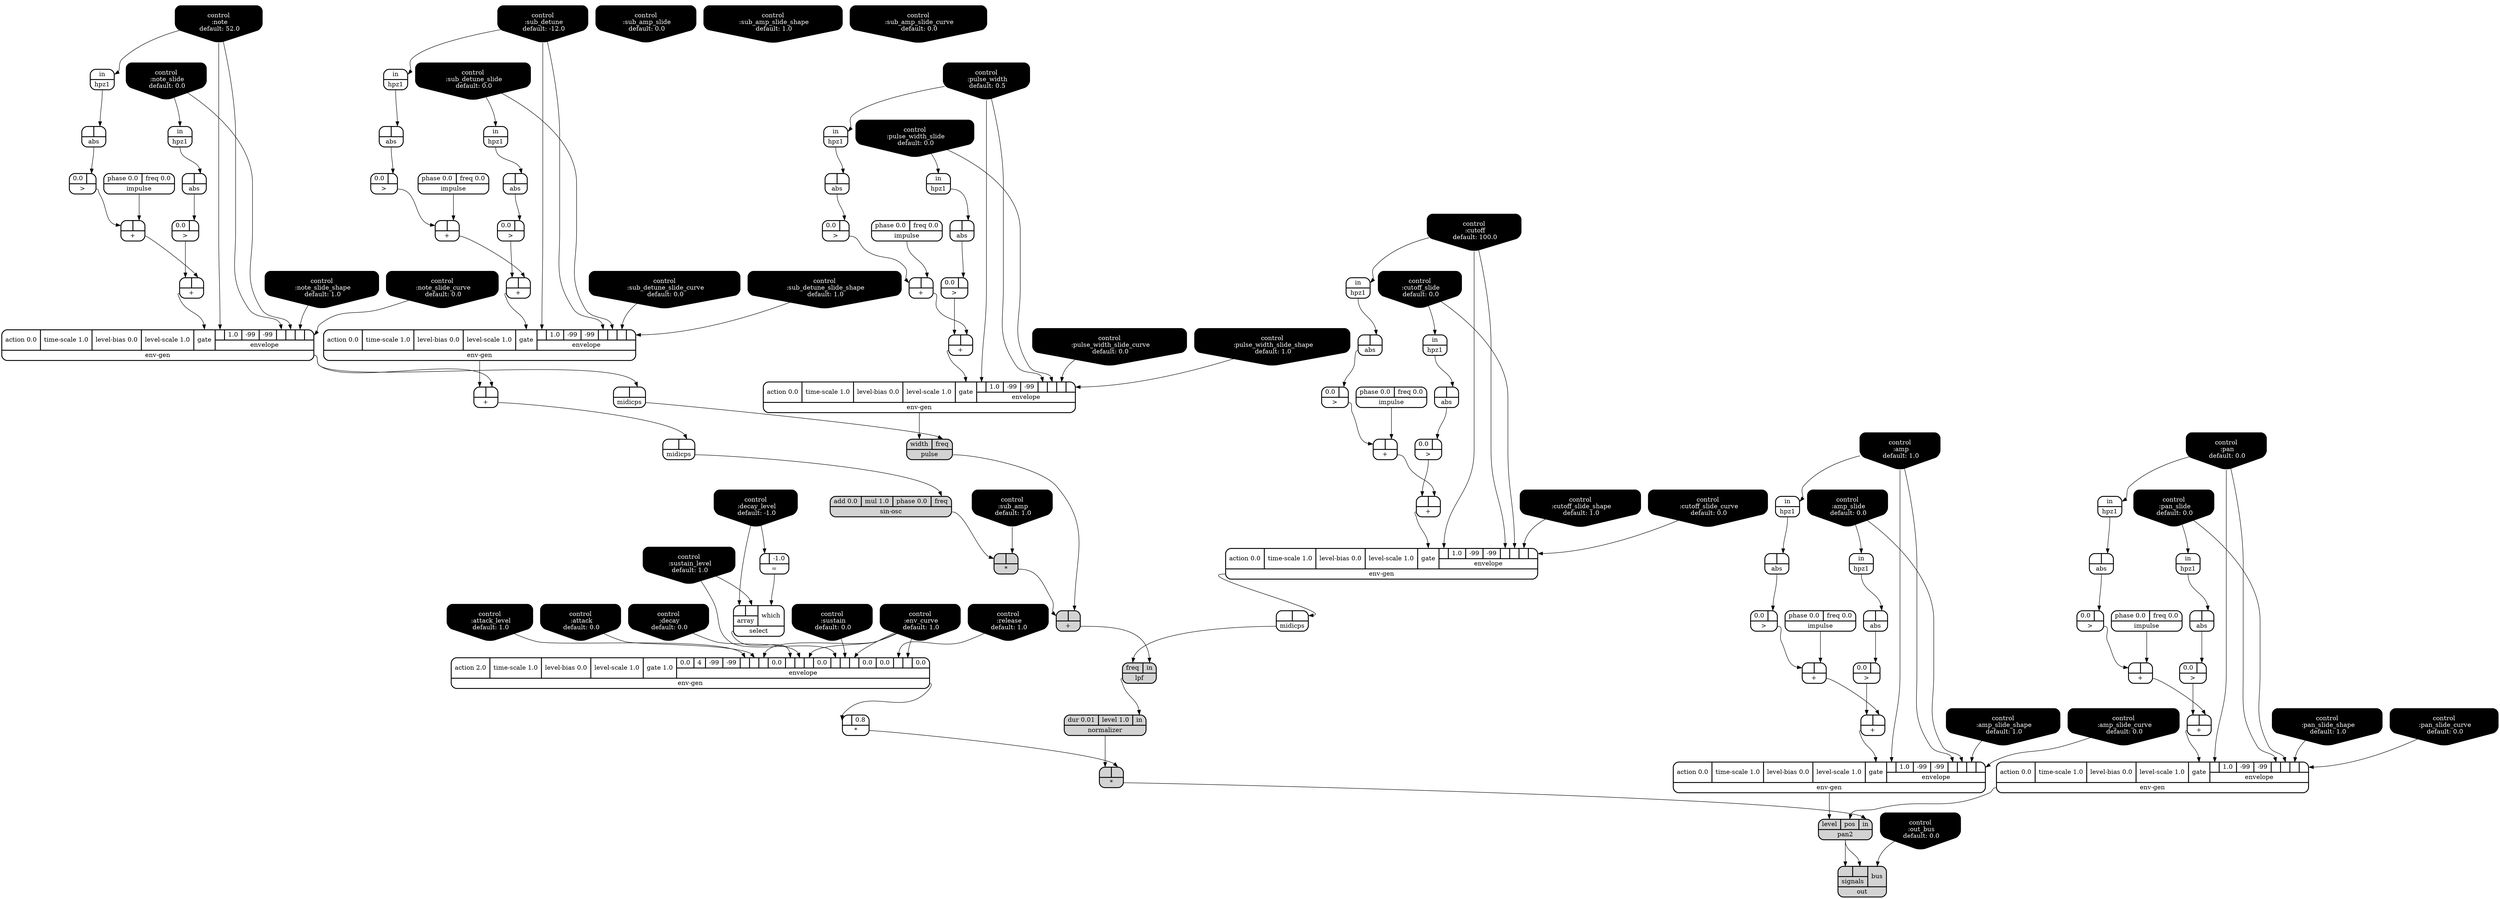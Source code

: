 digraph synthdef {
74 [label = "{{ <b> |<a> } |<__UG_NAME__>* }" style="filled, bold, rounded"  shape=record rankdir=LR];
89 [label = "{{ <b> |<a> 0.8} |<__UG_NAME__>* }" style="bold, rounded" shape=record rankdir=LR];
91 [label = "{{ <b> |<a> } |<__UG_NAME__>* }" style="filled, bold, rounded"  shape=record rankdir=LR];
43 [label = "{{ <b> |<a> } |<__UG_NAME__>+ }" style="bold, rounded" shape=record rankdir=LR];
47 [label = "{{ <b> |<a> } |<__UG_NAME__>+ }" style="bold, rounded" shape=record rankdir=LR];
54 [label = "{{ <b> |<a> } |<__UG_NAME__>+ }" style="bold, rounded" shape=record rankdir=LR];
58 [label = "{{ <b> |<a> } |<__UG_NAME__>+ }" style="bold, rounded" shape=record rankdir=LR];
65 [label = "{{ <b> |<a> } |<__UG_NAME__>+ }" style="bold, rounded" shape=record rankdir=LR];
69 [label = "{{ <b> |<a> } |<__UG_NAME__>+ }" style="bold, rounded" shape=record rankdir=LR];
71 [label = "{{ <b> |<a> } |<__UG_NAME__>+ }" style="bold, rounded" shape=record rankdir=LR];
75 [label = "{{ <b> |<a> } |<__UG_NAME__>+ }" style="filled, bold, rounded"  shape=record rankdir=LR];
80 [label = "{{ <b> |<a> } |<__UG_NAME__>+ }" style="bold, rounded" shape=record rankdir=LR];
84 [label = "{{ <b> |<a> } |<__UG_NAME__>+ }" style="bold, rounded" shape=record rankdir=LR];
99 [label = "{{ <b> |<a> } |<__UG_NAME__>+ }" style="bold, rounded" shape=record rankdir=LR];
103 [label = "{{ <b> |<a> } |<__UG_NAME__>+ }" style="bold, rounded" shape=record rankdir=LR];
106 [label = "{{ <b> |<a> } |<__UG_NAME__>+ }" style="bold, rounded" shape=record rankdir=LR];
110 [label = "{{ <b> |<a> } |<__UG_NAME__>+ }" style="bold, rounded" shape=record rankdir=LR];
37 [label = "{{ <b> |<a> -1.0} |<__UG_NAME__>= }" style="bold, rounded" shape=record rankdir=LR];
42 [label = "{{ <b> 0.0|<a> } |<__UG_NAME__>\> }" style="bold, rounded" shape=record rankdir=LR];
46 [label = "{{ <b> 0.0|<a> } |<__UG_NAME__>\> }" style="bold, rounded" shape=record rankdir=LR];
53 [label = "{{ <b> 0.0|<a> } |<__UG_NAME__>\> }" style="bold, rounded" shape=record rankdir=LR];
57 [label = "{{ <b> 0.0|<a> } |<__UG_NAME__>\> }" style="bold, rounded" shape=record rankdir=LR];
64 [label = "{{ <b> 0.0|<a> } |<__UG_NAME__>\> }" style="bold, rounded" shape=record rankdir=LR];
68 [label = "{{ <b> 0.0|<a> } |<__UG_NAME__>\> }" style="bold, rounded" shape=record rankdir=LR];
79 [label = "{{ <b> 0.0|<a> } |<__UG_NAME__>\> }" style="bold, rounded" shape=record rankdir=LR];
83 [label = "{{ <b> 0.0|<a> } |<__UG_NAME__>\> }" style="bold, rounded" shape=record rankdir=LR];
94 [label = "{{ <b> 0.0|<a> } |<__UG_NAME__>\> }" style="bold, rounded" shape=record rankdir=LR];
98 [label = "{{ <b> 0.0|<a> } |<__UG_NAME__>\> }" style="bold, rounded" shape=record rankdir=LR];
102 [label = "{{ <b> 0.0|<a> } |<__UG_NAME__>\> }" style="bold, rounded" shape=record rankdir=LR];
109 [label = "{{ <b> 0.0|<a> } |<__UG_NAME__>\> }" style="bold, rounded" shape=record rankdir=LR];
41 [label = "{{ <b> |<a> } |<__UG_NAME__>abs }" style="bold, rounded" shape=record rankdir=LR];
45 [label = "{{ <b> |<a> } |<__UG_NAME__>abs }" style="bold, rounded" shape=record rankdir=LR];
52 [label = "{{ <b> |<a> } |<__UG_NAME__>abs }" style="bold, rounded" shape=record rankdir=LR];
56 [label = "{{ <b> |<a> } |<__UG_NAME__>abs }" style="bold, rounded" shape=record rankdir=LR];
63 [label = "{{ <b> |<a> } |<__UG_NAME__>abs }" style="bold, rounded" shape=record rankdir=LR];
67 [label = "{{ <b> |<a> } |<__UG_NAME__>abs }" style="bold, rounded" shape=record rankdir=LR];
78 [label = "{{ <b> |<a> } |<__UG_NAME__>abs }" style="bold, rounded" shape=record rankdir=LR];
82 [label = "{{ <b> |<a> } |<__UG_NAME__>abs }" style="bold, rounded" shape=record rankdir=LR];
93 [label = "{{ <b> |<a> } |<__UG_NAME__>abs }" style="bold, rounded" shape=record rankdir=LR];
97 [label = "{{ <b> |<a> } |<__UG_NAME__>abs }" style="bold, rounded" shape=record rankdir=LR];
101 [label = "{{ <b> |<a> } |<__UG_NAME__>abs }" style="bold, rounded" shape=record rankdir=LR];
108 [label = "{{ <b> |<a> } |<__UG_NAME__>abs }" style="bold, rounded" shape=record rankdir=LR];
0 [label = "control
 :note
 default: 52.0" shape=invhouse style="rounded, filled, bold" fillcolor=black fontcolor=white ]; 
1 [label = "control
 :note_slide
 default: 0.0" shape=invhouse style="rounded, filled, bold" fillcolor=black fontcolor=white ]; 
2 [label = "control
 :note_slide_shape
 default: 1.0" shape=invhouse style="rounded, filled, bold" fillcolor=black fontcolor=white ]; 
3 [label = "control
 :note_slide_curve
 default: 0.0" shape=invhouse style="rounded, filled, bold" fillcolor=black fontcolor=white ]; 
4 [label = "control
 :amp
 default: 1.0" shape=invhouse style="rounded, filled, bold" fillcolor=black fontcolor=white ]; 
5 [label = "control
 :amp_slide
 default: 0.0" shape=invhouse style="rounded, filled, bold" fillcolor=black fontcolor=white ]; 
6 [label = "control
 :amp_slide_shape
 default: 1.0" shape=invhouse style="rounded, filled, bold" fillcolor=black fontcolor=white ]; 
7 [label = "control
 :amp_slide_curve
 default: 0.0" shape=invhouse style="rounded, filled, bold" fillcolor=black fontcolor=white ]; 
8 [label = "control
 :pan
 default: 0.0" shape=invhouse style="rounded, filled, bold" fillcolor=black fontcolor=white ]; 
9 [label = "control
 :pan_slide
 default: 0.0" shape=invhouse style="rounded, filled, bold" fillcolor=black fontcolor=white ]; 
10 [label = "control
 :pan_slide_shape
 default: 1.0" shape=invhouse style="rounded, filled, bold" fillcolor=black fontcolor=white ]; 
11 [label = "control
 :pan_slide_curve
 default: 0.0" shape=invhouse style="rounded, filled, bold" fillcolor=black fontcolor=white ]; 
12 [label = "control
 :attack
 default: 0.0" shape=invhouse style="rounded, filled, bold" fillcolor=black fontcolor=white ]; 
13 [label = "control
 :decay
 default: 0.0" shape=invhouse style="rounded, filled, bold" fillcolor=black fontcolor=white ]; 
14 [label = "control
 :sustain
 default: 0.0" shape=invhouse style="rounded, filled, bold" fillcolor=black fontcolor=white ]; 
15 [label = "control
 :release
 default: 1.0" shape=invhouse style="rounded, filled, bold" fillcolor=black fontcolor=white ]; 
16 [label = "control
 :attack_level
 default: 1.0" shape=invhouse style="rounded, filled, bold" fillcolor=black fontcolor=white ]; 
17 [label = "control
 :decay_level
 default: -1.0" shape=invhouse style="rounded, filled, bold" fillcolor=black fontcolor=white ]; 
18 [label = "control
 :sustain_level
 default: 1.0" shape=invhouse style="rounded, filled, bold" fillcolor=black fontcolor=white ]; 
19 [label = "control
 :env_curve
 default: 1.0" shape=invhouse style="rounded, filled, bold" fillcolor=black fontcolor=white ]; 
20 [label = "control
 :cutoff
 default: 100.0" shape=invhouse style="rounded, filled, bold" fillcolor=black fontcolor=white ]; 
21 [label = "control
 :cutoff_slide
 default: 0.0" shape=invhouse style="rounded, filled, bold" fillcolor=black fontcolor=white ]; 
22 [label = "control
 :cutoff_slide_shape
 default: 1.0" shape=invhouse style="rounded, filled, bold" fillcolor=black fontcolor=white ]; 
23 [label = "control
 :cutoff_slide_curve
 default: 0.0" shape=invhouse style="rounded, filled, bold" fillcolor=black fontcolor=white ]; 
24 [label = "control
 :pulse_width
 default: 0.5" shape=invhouse style="rounded, filled, bold" fillcolor=black fontcolor=white ]; 
25 [label = "control
 :pulse_width_slide
 default: 0.0" shape=invhouse style="rounded, filled, bold" fillcolor=black fontcolor=white ]; 
26 [label = "control
 :pulse_width_slide_shape
 default: 1.0" shape=invhouse style="rounded, filled, bold" fillcolor=black fontcolor=white ]; 
27 [label = "control
 :pulse_width_slide_curve
 default: 0.0" shape=invhouse style="rounded, filled, bold" fillcolor=black fontcolor=white ]; 
28 [label = "control
 :sub_amp
 default: 1.0" shape=invhouse style="rounded, filled, bold" fillcolor=black fontcolor=white ]; 
29 [label = "control
 :sub_amp_slide
 default: 0.0" shape=invhouse style="rounded, filled, bold" fillcolor=black fontcolor=white ]; 
30 [label = "control
 :sub_amp_slide_shape
 default: 1.0" shape=invhouse style="rounded, filled, bold" fillcolor=black fontcolor=white ]; 
31 [label = "control
 :sub_amp_slide_curve
 default: 0.0" shape=invhouse style="rounded, filled, bold" fillcolor=black fontcolor=white ]; 
32 [label = "control
 :sub_detune
 default: -12.0" shape=invhouse style="rounded, filled, bold" fillcolor=black fontcolor=white ]; 
33 [label = "control
 :sub_detune_slide
 default: 0.0" shape=invhouse style="rounded, filled, bold" fillcolor=black fontcolor=white ]; 
34 [label = "control
 :sub_detune_slide_shape
 default: 1.0" shape=invhouse style="rounded, filled, bold" fillcolor=black fontcolor=white ]; 
35 [label = "control
 :sub_detune_slide_curve
 default: 0.0" shape=invhouse style="rounded, filled, bold" fillcolor=black fontcolor=white ]; 
36 [label = "control
 :out_bus
 default: 0.0" shape=invhouse style="rounded, filled, bold" fillcolor=black fontcolor=white ]; 
48 [label = "{{ <action> action 0.0|<time____scale> time-scale 1.0|<level____bias> level-bias 0.0|<level____scale> level-scale 1.0|<gate> gate|{{<envelope___control___0>|1.0|-99|-99|<envelope___control___4>|<envelope___control___5>|<envelope___control___6>|<envelope___control___7>}|envelope}} |<__UG_NAME__>env-gen }" style="bold, rounded" shape=record rankdir=LR];
59 [label = "{{ <action> action 0.0|<time____scale> time-scale 1.0|<level____bias> level-bias 0.0|<level____scale> level-scale 1.0|<gate> gate|{{<envelope___control___0>|1.0|-99|-99|<envelope___control___4>|<envelope___control___5>|<envelope___control___6>|<envelope___control___7>}|envelope}} |<__UG_NAME__>env-gen }" style="bold, rounded" shape=record rankdir=LR];
70 [label = "{{ <action> action 0.0|<time____scale> time-scale 1.0|<level____bias> level-bias 0.0|<level____scale> level-scale 1.0|<gate> gate|{{<envelope___control___0>|1.0|-99|-99|<envelope___control___4>|<envelope___control___5>|<envelope___control___6>|<envelope___control___7>}|envelope}} |<__UG_NAME__>env-gen }" style="bold, rounded" shape=record rankdir=LR];
85 [label = "{{ <action> action 0.0|<time____scale> time-scale 1.0|<level____bias> level-bias 0.0|<level____scale> level-scale 1.0|<gate> gate|{{<envelope___control___0>|1.0|-99|-99|<envelope___control___4>|<envelope___control___5>|<envelope___control___6>|<envelope___control___7>}|envelope}} |<__UG_NAME__>env-gen }" style="bold, rounded" shape=record rankdir=LR];
88 [label = "{{ <action> action 2.0|<time____scale> time-scale 1.0|<level____bias> level-bias 0.0|<level____scale> level-scale 1.0|<gate> gate 1.0|{{0.0|4|-99|-99|<envelope___control___4>|<envelope___control___5>|<envelope___control___6>|0.0|<envelope___select___8>|<envelope___control___9>|<envelope___control___10>|0.0|<envelope___control___12>|<envelope___control___13>|<envelope___control___14>|0.0|0.0|<envelope___control___17>|<envelope___control___18>|0.0}|envelope}} |<__UG_NAME__>env-gen }" style="bold, rounded" shape=record rankdir=LR];
104 [label = "{{ <action> action 0.0|<time____scale> time-scale 1.0|<level____bias> level-bias 0.0|<level____scale> level-scale 1.0|<gate> gate|{{<envelope___control___0>|1.0|-99|-99|<envelope___control___4>|<envelope___control___5>|<envelope___control___6>|<envelope___control___7>}|envelope}} |<__UG_NAME__>env-gen }" style="bold, rounded" shape=record rankdir=LR];
111 [label = "{{ <action> action 0.0|<time____scale> time-scale 1.0|<level____bias> level-bias 0.0|<level____scale> level-scale 1.0|<gate> gate|{{<envelope___control___0>|1.0|-99|-99|<envelope___control___4>|<envelope___control___5>|<envelope___control___6>|<envelope___control___7>}|envelope}} |<__UG_NAME__>env-gen }" style="bold, rounded" shape=record rankdir=LR];
40 [label = "{{ <in> in} |<__UG_NAME__>hpz1 }" style="bold, rounded" shape=record rankdir=LR];
44 [label = "{{ <in> in} |<__UG_NAME__>hpz1 }" style="bold, rounded" shape=record rankdir=LR];
51 [label = "{{ <in> in} |<__UG_NAME__>hpz1 }" style="bold, rounded" shape=record rankdir=LR];
55 [label = "{{ <in> in} |<__UG_NAME__>hpz1 }" style="bold, rounded" shape=record rankdir=LR];
62 [label = "{{ <in> in} |<__UG_NAME__>hpz1 }" style="bold, rounded" shape=record rankdir=LR];
66 [label = "{{ <in> in} |<__UG_NAME__>hpz1 }" style="bold, rounded" shape=record rankdir=LR];
77 [label = "{{ <in> in} |<__UG_NAME__>hpz1 }" style="bold, rounded" shape=record rankdir=LR];
81 [label = "{{ <in> in} |<__UG_NAME__>hpz1 }" style="bold, rounded" shape=record rankdir=LR];
92 [label = "{{ <in> in} |<__UG_NAME__>hpz1 }" style="bold, rounded" shape=record rankdir=LR];
96 [label = "{{ <in> in} |<__UG_NAME__>hpz1 }" style="bold, rounded" shape=record rankdir=LR];
100 [label = "{{ <in> in} |<__UG_NAME__>hpz1 }" style="bold, rounded" shape=record rankdir=LR];
107 [label = "{{ <in> in} |<__UG_NAME__>hpz1 }" style="bold, rounded" shape=record rankdir=LR];
39 [label = "{{ <phase> phase 0.0|<freq> freq 0.0} |<__UG_NAME__>impulse }" style="bold, rounded" shape=record rankdir=LR];
50 [label = "{{ <phase> phase 0.0|<freq> freq 0.0} |<__UG_NAME__>impulse }" style="bold, rounded" shape=record rankdir=LR];
61 [label = "{{ <phase> phase 0.0|<freq> freq 0.0} |<__UG_NAME__>impulse }" style="bold, rounded" shape=record rankdir=LR];
76 [label = "{{ <phase> phase 0.0|<freq> freq 0.0} |<__UG_NAME__>impulse }" style="bold, rounded" shape=record rankdir=LR];
95 [label = "{{ <phase> phase 0.0|<freq> freq 0.0} |<__UG_NAME__>impulse }" style="bold, rounded" shape=record rankdir=LR];
105 [label = "{{ <phase> phase 0.0|<freq> freq 0.0} |<__UG_NAME__>impulse }" style="bold, rounded" shape=record rankdir=LR];
87 [label = "{{ <freq> freq|<in> in} |<__UG_NAME__>lpf }" style="filled, bold, rounded"  shape=record rankdir=LR];
49 [label = "{{ <b> |<a> } |<__UG_NAME__>midicps }" style="bold, rounded" shape=record rankdir=LR];
72 [label = "{{ <b> |<a> } |<__UG_NAME__>midicps }" style="bold, rounded" shape=record rankdir=LR];
86 [label = "{{ <b> |<a> } |<__UG_NAME__>midicps }" style="bold, rounded" shape=record rankdir=LR];
90 [label = "{{ <dur> dur 0.01|<level> level 1.0|<in> in} |<__UG_NAME__>normalizer }" style="filled, bold, rounded"  shape=record rankdir=LR];
113 [label = "{{ {{<signals___pan2___0>|<signals___pan2___1>}|signals}|<bus> bus} |<__UG_NAME__>out }" style="filled, bold, rounded"  shape=record rankdir=LR];
112 [label = "{{ <level> level|<pos> pos|<in> in} |<__UG_NAME__>pan2 }" style="filled, bold, rounded"  shape=record rankdir=LR];
60 [label = "{{ <width> width|<freq> freq} |<__UG_NAME__>pulse }" style="filled, bold, rounded"  shape=record rankdir=LR];
38 [label = "{{ {{<array___control___0>|<array___control___1>}|array}|<which> which} |<__UG_NAME__>select }" style="bold, rounded" shape=record rankdir=LR];
73 [label = "{{ <add> add 0.0|<mul> mul 1.0|<phase> phase 0.0|<freq> freq} |<__UG_NAME__>sin-osc }" style="filled, bold, rounded"  shape=record rankdir=LR];

28:__UG_NAME__ -> 74:a ;
73:__UG_NAME__ -> 74:b ;
88:__UG_NAME__ -> 89:b ;
89:__UG_NAME__ -> 91:a ;
90:__UG_NAME__ -> 91:b ;
39:__UG_NAME__ -> 43:a ;
42:__UG_NAME__ -> 43:b ;
43:__UG_NAME__ -> 47:a ;
46:__UG_NAME__ -> 47:b ;
50:__UG_NAME__ -> 54:a ;
53:__UG_NAME__ -> 54:b ;
54:__UG_NAME__ -> 58:a ;
57:__UG_NAME__ -> 58:b ;
61:__UG_NAME__ -> 65:a ;
64:__UG_NAME__ -> 65:b ;
65:__UG_NAME__ -> 69:a ;
68:__UG_NAME__ -> 69:b ;
48:__UG_NAME__ -> 71:a ;
70:__UG_NAME__ -> 71:b ;
60:__UG_NAME__ -> 75:a ;
74:__UG_NAME__ -> 75:b ;
76:__UG_NAME__ -> 80:a ;
79:__UG_NAME__ -> 80:b ;
80:__UG_NAME__ -> 84:a ;
83:__UG_NAME__ -> 84:b ;
95:__UG_NAME__ -> 99:a ;
98:__UG_NAME__ -> 99:b ;
99:__UG_NAME__ -> 103:a ;
102:__UG_NAME__ -> 103:b ;
105:__UG_NAME__ -> 106:a ;
94:__UG_NAME__ -> 106:b ;
106:__UG_NAME__ -> 110:a ;
109:__UG_NAME__ -> 110:b ;
17:__UG_NAME__ -> 37:b ;
41:__UG_NAME__ -> 42:a ;
45:__UG_NAME__ -> 46:a ;
52:__UG_NAME__ -> 53:a ;
56:__UG_NAME__ -> 57:a ;
63:__UG_NAME__ -> 64:a ;
67:__UG_NAME__ -> 68:a ;
78:__UG_NAME__ -> 79:a ;
82:__UG_NAME__ -> 83:a ;
93:__UG_NAME__ -> 94:a ;
97:__UG_NAME__ -> 98:a ;
101:__UG_NAME__ -> 102:a ;
108:__UG_NAME__ -> 109:a ;
40:__UG_NAME__ -> 41:a ;
44:__UG_NAME__ -> 45:a ;
51:__UG_NAME__ -> 52:a ;
55:__UG_NAME__ -> 56:a ;
62:__UG_NAME__ -> 63:a ;
66:__UG_NAME__ -> 67:a ;
77:__UG_NAME__ -> 78:a ;
81:__UG_NAME__ -> 82:a ;
92:__UG_NAME__ -> 93:a ;
96:__UG_NAME__ -> 97:a ;
100:__UG_NAME__ -> 101:a ;
107:__UG_NAME__ -> 108:a ;
0:__UG_NAME__ -> 48:envelope___control___0 ;
0:__UG_NAME__ -> 48:envelope___control___4 ;
1:__UG_NAME__ -> 48:envelope___control___5 ;
2:__UG_NAME__ -> 48:envelope___control___6 ;
3:__UG_NAME__ -> 48:envelope___control___7 ;
47:__UG_NAME__ -> 48:gate ;
24:__UG_NAME__ -> 59:envelope___control___0 ;
24:__UG_NAME__ -> 59:envelope___control___4 ;
25:__UG_NAME__ -> 59:envelope___control___5 ;
27:__UG_NAME__ -> 59:envelope___control___6 ;
26:__UG_NAME__ -> 59:envelope___control___7 ;
58:__UG_NAME__ -> 59:gate ;
32:__UG_NAME__ -> 70:envelope___control___0 ;
32:__UG_NAME__ -> 70:envelope___control___4 ;
33:__UG_NAME__ -> 70:envelope___control___5 ;
35:__UG_NAME__ -> 70:envelope___control___6 ;
34:__UG_NAME__ -> 70:envelope___control___7 ;
69:__UG_NAME__ -> 70:gate ;
20:__UG_NAME__ -> 85:envelope___control___0 ;
20:__UG_NAME__ -> 85:envelope___control___4 ;
21:__UG_NAME__ -> 85:envelope___control___5 ;
22:__UG_NAME__ -> 85:envelope___control___6 ;
23:__UG_NAME__ -> 85:envelope___control___7 ;
84:__UG_NAME__ -> 85:gate ;
16:__UG_NAME__ -> 88:envelope___control___4 ;
12:__UG_NAME__ -> 88:envelope___control___5 ;
19:__UG_NAME__ -> 88:envelope___control___6 ;
38:__UG_NAME__ -> 88:envelope___select___8 ;
13:__UG_NAME__ -> 88:envelope___control___9 ;
19:__UG_NAME__ -> 88:envelope___control___10 ;
18:__UG_NAME__ -> 88:envelope___control___12 ;
14:__UG_NAME__ -> 88:envelope___control___13 ;
19:__UG_NAME__ -> 88:envelope___control___14 ;
15:__UG_NAME__ -> 88:envelope___control___17 ;
19:__UG_NAME__ -> 88:envelope___control___18 ;
4:__UG_NAME__ -> 104:envelope___control___0 ;
4:__UG_NAME__ -> 104:envelope___control___4 ;
5:__UG_NAME__ -> 104:envelope___control___5 ;
6:__UG_NAME__ -> 104:envelope___control___6 ;
7:__UG_NAME__ -> 104:envelope___control___7 ;
103:__UG_NAME__ -> 104:gate ;
8:__UG_NAME__ -> 111:envelope___control___0 ;
8:__UG_NAME__ -> 111:envelope___control___4 ;
9:__UG_NAME__ -> 111:envelope___control___5 ;
10:__UG_NAME__ -> 111:envelope___control___6 ;
11:__UG_NAME__ -> 111:envelope___control___7 ;
110:__UG_NAME__ -> 111:gate ;
0:__UG_NAME__ -> 40:in ;
1:__UG_NAME__ -> 44:in ;
24:__UG_NAME__ -> 51:in ;
25:__UG_NAME__ -> 55:in ;
32:__UG_NAME__ -> 62:in ;
33:__UG_NAME__ -> 66:in ;
20:__UG_NAME__ -> 77:in ;
21:__UG_NAME__ -> 81:in ;
8:__UG_NAME__ -> 92:in ;
4:__UG_NAME__ -> 96:in ;
5:__UG_NAME__ -> 100:in ;
9:__UG_NAME__ -> 107:in ;
75:__UG_NAME__ -> 87:in ;
86:__UG_NAME__ -> 87:freq ;
48:__UG_NAME__ -> 49:a ;
71:__UG_NAME__ -> 72:a ;
85:__UG_NAME__ -> 86:a ;
87:__UG_NAME__ -> 90:in ;
36:__UG_NAME__ -> 113:bus ;
112:__UG_NAME__ -> 113:signals___pan2___0 ;
112:__UG_NAME__ -> 113:signals___pan2___1 ;
91:__UG_NAME__ -> 112:in ;
111:__UG_NAME__ -> 112:pos ;
104:__UG_NAME__ -> 112:level ;
49:__UG_NAME__ -> 60:freq ;
59:__UG_NAME__ -> 60:width ;
37:__UG_NAME__ -> 38:which ;
17:__UG_NAME__ -> 38:array___control___0 ;
18:__UG_NAME__ -> 38:array___control___1 ;
72:__UG_NAME__ -> 73:freq ;

}